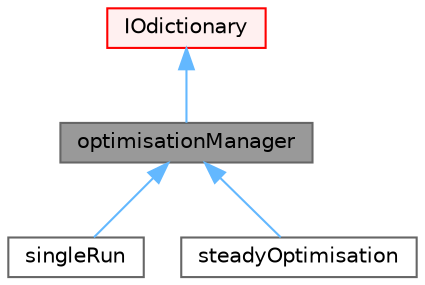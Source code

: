digraph "optimisationManager"
{
 // LATEX_PDF_SIZE
  bgcolor="transparent";
  edge [fontname=Helvetica,fontsize=10,labelfontname=Helvetica,labelfontsize=10];
  node [fontname=Helvetica,fontsize=10,shape=box,height=0.2,width=0.4];
  Node1 [id="Node000001",label="optimisationManager",height=0.2,width=0.4,color="gray40", fillcolor="grey60", style="filled", fontcolor="black",tooltip="Abstract base class for optimisation methods."];
  Node2 -> Node1 [id="edge1_Node000001_Node000002",dir="back",color="steelblue1",style="solid",tooltip=" "];
  Node2 [id="Node000002",label="IOdictionary",height=0.2,width=0.4,color="red", fillcolor="#FFF0F0", style="filled",URL="$classFoam_1_1IOdictionary.html",tooltip="IOdictionary is derived from dictionary and IOobject to give the dictionary automatic IO functionalit..."];
  Node1 -> Node11 [id="edge2_Node000001_Node000011",dir="back",color="steelblue1",style="solid",tooltip=" "];
  Node11 [id="Node000011",label="singleRun",height=0.2,width=0.4,color="gray40", fillcolor="white", style="filled",URL="$classFoam_1_1singleRun.html",tooltip="Update design variables using steepest descent."];
  Node1 -> Node12 [id="edge3_Node000001_Node000012",dir="back",color="steelblue1",style="solid",tooltip=" "];
  Node12 [id="Node000012",label="steadyOptimisation",height=0.2,width=0.4,color="gray40", fillcolor="white", style="filled",URL="$classFoam_1_1steadyOptimisation.html",tooltip="Iterate the optimisation cycles. For steady state opt, this coinsides with evolving Time."];
}
